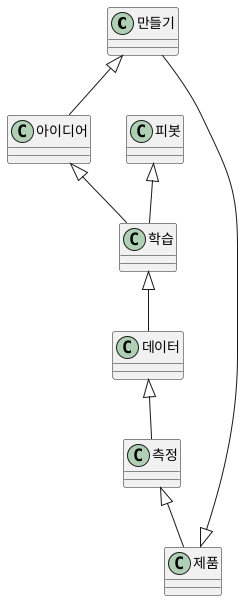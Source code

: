 @startuml process

만들기 <|-- 아이디어
제품 <|-- 만들기
측정 <|-- 제품
데이터 <|-- 측정
학습 <|-- 데이터
아이디어 <|-- 학습
피봇 <|-- 학습

@enduml